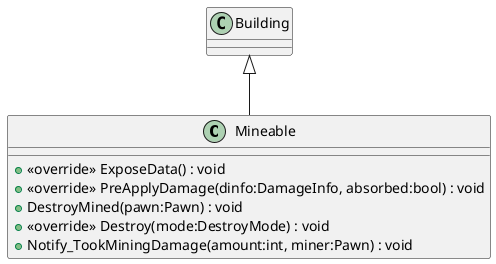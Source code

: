 @startuml
class Mineable {
    + <<override>> ExposeData() : void
    + <<override>> PreApplyDamage(dinfo:DamageInfo, absorbed:bool) : void
    + DestroyMined(pawn:Pawn) : void
    + <<override>> Destroy(mode:DestroyMode) : void
    + Notify_TookMiningDamage(amount:int, miner:Pawn) : void
}
Building <|-- Mineable
@enduml

